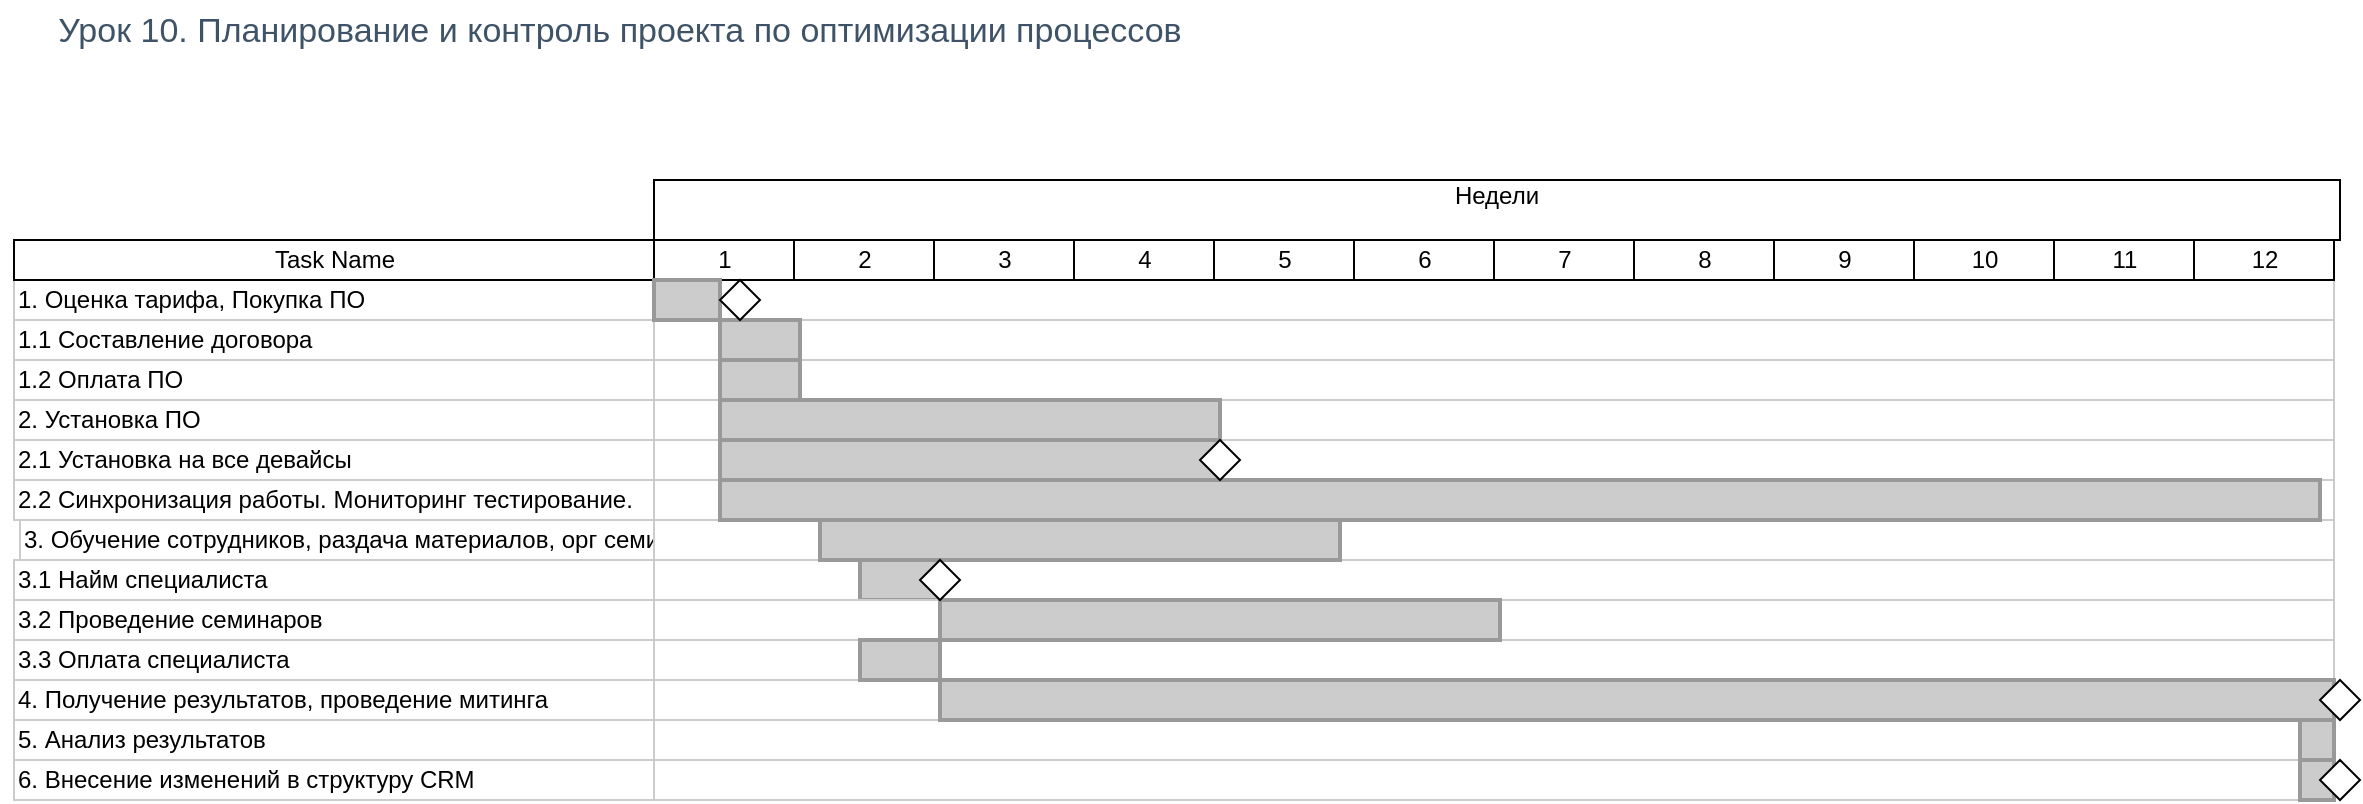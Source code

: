 <mxfile version="24.7.5">
  <diagram name="Page-1" id="fc2ac565-0d4e-3f0d-88b0-a54af1634ed7">
    <mxGraphModel dx="1324" dy="831" grid="1" gridSize="10" guides="1" tooltips="1" connect="0" arrows="1" fold="1" page="1" pageScale="1.5" pageWidth="1169" pageHeight="827" background="none" math="0" shadow="0">
      <root>
        <mxCell id="0" style=";html=1;" />
        <mxCell id="1" style=";html=1;" parent="0" />
        <mxCell id="75" value="1. Оценка тарифа, Покупка ПО" style="align=left;strokeColor=#CCCCCC;html=1;" parent="1" vertex="1">
          <mxGeometry x="297.0" y="150.0" width="320.0" height="20.0" as="geometry" />
        </mxCell>
        <mxCell id="80" value="1.1 Составление договора" style="align=left;strokeColor=#CCCCCC;html=1;" parent="1" vertex="1">
          <mxGeometry x="297" y="170.0" width="320" height="20" as="geometry" />
        </mxCell>
        <mxCell id="85" value="1.2 Оплата ПО" style="align=left;strokeColor=#CCCCCC;html=1;" parent="1" vertex="1">
          <mxGeometry x="297.0" y="190.0" width="320.0" height="20" as="geometry" />
        </mxCell>
        <mxCell id="90" value="2. Установка ПО" style="align=left;strokeColor=#CCCCCC;html=1;" parent="1" vertex="1">
          <mxGeometry x="297.0" y="210.0" width="320.0" height="20" as="geometry" />
        </mxCell>
        <mxCell id="95" value="2.1 Установка на все девайсы" style="align=left;strokeColor=#CCCCCC;html=1;" parent="1" vertex="1">
          <mxGeometry x="297.0" y="230.0" width="320.0" height="20" as="geometry" />
        </mxCell>
        <mxCell id="100" value="2.2 Синхронизация работы. Мониторинг тестирование." style="align=left;strokeColor=#CCCCCC;html=1;" parent="1" vertex="1">
          <mxGeometry x="297.0" y="250.0" width="320.0" height="20" as="geometry" />
        </mxCell>
        <mxCell id="2" value="Task Name" style="strokeWidth=1;fontStyle=0;html=1;" parent="1" vertex="1">
          <mxGeometry x="297" y="130" width="320" height="20" as="geometry" />
        </mxCell>
        <mxCell id="67c90442a009f359-289" value="3. Обучение сотрудников, раздача материалов, орг семинара" style="align=left;strokeColor=#CCCCCC;html=1;" parent="1" vertex="1">
          <mxGeometry x="300" y="270" width="317" height="20" as="geometry" />
        </mxCell>
        <mxCell id="67c90442a009f359-290" value="3.1 Найм специалиста" style="align=left;strokeColor=#CCCCCC;html=1;" parent="1" vertex="1">
          <mxGeometry x="297.0" y="290.0" width="320.0" height="20" as="geometry" />
        </mxCell>
        <mxCell id="67c90442a009f359-291" value="" style="align=left;strokeColor=#CCCCCC;html=1;" parent="1" vertex="1">
          <mxGeometry x="617" y="150" width="840" height="20" as="geometry" />
        </mxCell>
        <mxCell id="4" value="1" style="strokeWidth=1;fontStyle=0;html=1;" parent="1" vertex="1">
          <mxGeometry x="617" y="130" width="70" height="20" as="geometry" />
        </mxCell>
        <mxCell id="67c90442a009f359-278" value="2" style="strokeWidth=1;fontStyle=0;html=1;" parent="1" vertex="1">
          <mxGeometry x="687" y="130" width="70" height="20" as="geometry" />
        </mxCell>
        <mxCell id="67c90442a009f359-279" value="3" style="strokeWidth=1;fontStyle=0;html=1;" parent="1" vertex="1">
          <mxGeometry x="757" y="130" width="70" height="20" as="geometry" />
        </mxCell>
        <mxCell id="67c90442a009f359-280" value="4" style="strokeWidth=1;fontStyle=0;html=1;" parent="1" vertex="1">
          <mxGeometry x="827" y="130" width="70" height="20" as="geometry" />
        </mxCell>
        <mxCell id="67c90442a009f359-281" value="5" style="strokeWidth=1;fontStyle=0;html=1;" parent="1" vertex="1">
          <mxGeometry x="897" y="130" width="70" height="20" as="geometry" />
        </mxCell>
        <mxCell id="67c90442a009f359-282" value="6" style="strokeWidth=1;fontStyle=0;html=1;" parent="1" vertex="1">
          <mxGeometry x="967" y="130" width="70" height="20" as="geometry" />
        </mxCell>
        <mxCell id="67c90442a009f359-283" value="7" style="strokeWidth=1;fontStyle=0;html=1;" parent="1" vertex="1">
          <mxGeometry x="1037" y="130" width="70" height="20" as="geometry" />
        </mxCell>
        <mxCell id="67c90442a009f359-284" value="8" style="strokeWidth=1;fontStyle=0;html=1;" parent="1" vertex="1">
          <mxGeometry x="1107" y="130" width="70" height="20" as="geometry" />
        </mxCell>
        <mxCell id="67c90442a009f359-285" value="9" style="strokeWidth=1;fontStyle=0;html=1;" parent="1" vertex="1">
          <mxGeometry x="1177" y="130" width="70" height="20" as="geometry" />
        </mxCell>
        <mxCell id="67c90442a009f359-286" value="10" style="strokeWidth=1;fontStyle=0;html=1;" parent="1" vertex="1">
          <mxGeometry x="1247" y="130" width="70" height="20" as="geometry" />
        </mxCell>
        <mxCell id="67c90442a009f359-287" value="11" style="strokeWidth=1;fontStyle=0;html=1;" parent="1" vertex="1">
          <mxGeometry x="1317" y="130" width="70" height="20" as="geometry" />
        </mxCell>
        <mxCell id="67c90442a009f359-288" value="12" style="strokeWidth=1;fontStyle=0;html=1;" parent="1" vertex="1">
          <mxGeometry x="1387" y="130" width="70" height="20" as="geometry" />
        </mxCell>
        <mxCell id="67c90442a009f359-292" value="" style="align=left;strokeColor=#CCCCCC;html=1;" parent="1" vertex="1">
          <mxGeometry x="617" y="170" width="840" height="20" as="geometry" />
        </mxCell>
        <mxCell id="67c90442a009f359-293" value="" style="align=left;strokeColor=#CCCCCC;html=1;" parent="1" vertex="1">
          <mxGeometry x="617" y="190" width="840" height="20" as="geometry" />
        </mxCell>
        <mxCell id="67c90442a009f359-294" value="" style="align=left;strokeColor=#CCCCCC;html=1;" parent="1" vertex="1">
          <mxGeometry x="617" y="210" width="840" height="20" as="geometry" />
        </mxCell>
        <mxCell id="67c90442a009f359-295" value="" style="align=left;strokeColor=#CCCCCC;html=1;" parent="1" vertex="1">
          <mxGeometry x="617" y="230" width="840" height="20" as="geometry" />
        </mxCell>
        <mxCell id="67c90442a009f359-296" value="" style="align=left;strokeColor=#CCCCCC;html=1;" parent="1" vertex="1">
          <mxGeometry x="617" y="250" width="840" height="20" as="geometry" />
        </mxCell>
        <mxCell id="67c90442a009f359-297" value="" style="align=left;strokeColor=#CCCCCC;html=1;" parent="1" vertex="1">
          <mxGeometry x="617" y="270" width="840" height="20" as="geometry" />
        </mxCell>
        <mxCell id="67c90442a009f359-298" value="" style="align=left;strokeColor=#CCCCCC;html=1;" parent="1" vertex="1">
          <mxGeometry x="617" y="290" width="840" height="20" as="geometry" />
        </mxCell>
        <mxCell id="67c90442a009f359-299" value="" style="whiteSpace=wrap;html=1;strokeWidth=2;fillColor=#CCCCCC;gradientColor=none;fontSize=14;align=center;strokeColor=#999999;" parent="1" vertex="1">
          <mxGeometry x="617" y="150" width="33" height="20" as="geometry" />
        </mxCell>
        <mxCell id="67c90442a009f359-300" value="" style="whiteSpace=wrap;html=1;strokeWidth=2;fillColor=#CCCCCC;gradientColor=none;fontSize=14;align=center;strokeColor=#999999;" parent="1" vertex="1">
          <mxGeometry x="650" y="170" width="40" height="20" as="geometry" />
        </mxCell>
        <mxCell id="67c90442a009f359-301" value="" style="whiteSpace=wrap;html=1;strokeWidth=2;fillColor=#CCCCCC;gradientColor=none;fontSize=14;align=center;strokeColor=#999999;" parent="1" vertex="1">
          <mxGeometry x="650" y="190" width="40" height="20" as="geometry" />
        </mxCell>
        <mxCell id="67c90442a009f359-302" value="" style="whiteSpace=wrap;html=1;strokeWidth=2;fillColor=#CCCCCC;gradientColor=none;fontSize=14;align=center;strokeColor=#999999;" parent="1" vertex="1">
          <mxGeometry x="650" y="210" width="250" height="20" as="geometry" />
        </mxCell>
        <mxCell id="67c90442a009f359-303" value="" style="whiteSpace=wrap;html=1;strokeWidth=2;fillColor=#CCCCCC;gradientColor=none;fontSize=14;align=center;strokeColor=#999999;" parent="1" vertex="1">
          <mxGeometry x="650" y="230" width="250" height="20" as="geometry" />
        </mxCell>
        <mxCell id="67c90442a009f359-304" value="" style="whiteSpace=wrap;html=1;strokeWidth=2;fillColor=#CCCCCC;gradientColor=none;fontSize=14;align=center;strokeColor=#999999;" parent="1" vertex="1">
          <mxGeometry x="650" y="250" width="800" height="20" as="geometry" />
        </mxCell>
        <mxCell id="67c90442a009f359-305" value="" style="whiteSpace=wrap;html=1;strokeWidth=2;fillColor=#CCCCCC;gradientColor=none;fontSize=14;align=center;strokeColor=#999999;" parent="1" vertex="1">
          <mxGeometry x="700" y="270" width="260" height="20" as="geometry" />
        </mxCell>
        <mxCell id="67c90442a009f359-306" value="" style="whiteSpace=wrap;html=1;strokeWidth=2;fillColor=#CCCCCC;gradientColor=none;fontSize=14;align=center;strokeColor=#999999;" parent="1" vertex="1">
          <mxGeometry x="720" y="290" width="40" height="20" as="geometry" />
        </mxCell>
        <mxCell id="_iaoG3a-8CBZqC41YHpo-100" value="&lt;h3 style=&quot;box-sizing: border-box; font-family: Onest, sans-serif; font-weight: 500; line-height: 24px; color: rgb(63, 83, 104); margin: 0px; font-size: 17px; text-align: start; background-color: rgb(255, 255, 255);&quot; class=&quot;title&quot;&gt;Урок 10. Планирование и контроль проекта по оптимизации процессов&lt;/h3&gt;" style="text;html=1;align=center;verticalAlign=middle;whiteSpace=wrap;rounded=0;" vertex="1" parent="1">
          <mxGeometry x="290" y="10" width="620" height="30" as="geometry" />
        </mxCell>
        <mxCell id="_iaoG3a-8CBZqC41YHpo-102" value="3.2 Проведение семинаров" style="align=left;strokeColor=#CCCCCC;html=1;" vertex="1" parent="1">
          <mxGeometry x="297.0" y="310.0" width="320.0" height="20" as="geometry" />
        </mxCell>
        <mxCell id="_iaoG3a-8CBZqC41YHpo-103" value="" style="align=left;strokeColor=#CCCCCC;html=1;" vertex="1" parent="1">
          <mxGeometry x="617" y="310" width="840" height="20" as="geometry" />
        </mxCell>
        <mxCell id="_iaoG3a-8CBZqC41YHpo-104" value="3.3 Оплата специалиста" style="align=left;strokeColor=#CCCCCC;html=1;" vertex="1" parent="1">
          <mxGeometry x="297.0" y="330.0" width="320.0" height="20" as="geometry" />
        </mxCell>
        <mxCell id="_iaoG3a-8CBZqC41YHpo-105" value="" style="align=left;strokeColor=#CCCCCC;html=1;" vertex="1" parent="1">
          <mxGeometry x="617" y="330" width="840" height="20" as="geometry" />
        </mxCell>
        <mxCell id="_iaoG3a-8CBZqC41YHpo-106" value="4. Получение результатов, проведение митинга" style="align=left;strokeColor=#CCCCCC;html=1;" vertex="1" parent="1">
          <mxGeometry x="297.0" y="350.0" width="320.0" height="20" as="geometry" />
        </mxCell>
        <mxCell id="_iaoG3a-8CBZqC41YHpo-107" value="" style="align=left;strokeColor=#CCCCCC;html=1;" vertex="1" parent="1">
          <mxGeometry x="617" y="350" width="840" height="20" as="geometry" />
        </mxCell>
        <mxCell id="_iaoG3a-8CBZqC41YHpo-108" value="5. Анализ результатов" style="align=left;strokeColor=#CCCCCC;html=1;" vertex="1" parent="1">
          <mxGeometry x="297.0" y="370.0" width="320.0" height="20" as="geometry" />
        </mxCell>
        <mxCell id="_iaoG3a-8CBZqC41YHpo-109" value="" style="align=left;strokeColor=#CCCCCC;html=1;" vertex="1" parent="1">
          <mxGeometry x="617" y="370" width="840" height="20" as="geometry" />
        </mxCell>
        <mxCell id="_iaoG3a-8CBZqC41YHpo-110" value="6. Внесение изменений в структуру CRM" style="align=left;strokeColor=#CCCCCC;html=1;" vertex="1" parent="1">
          <mxGeometry x="297.0" y="390.0" width="320.0" height="20" as="geometry" />
        </mxCell>
        <mxCell id="_iaoG3a-8CBZqC41YHpo-111" value="" style="align=left;strokeColor=#CCCCCC;html=1;" vertex="1" parent="1">
          <mxGeometry x="617" y="390" width="840" height="20" as="geometry" />
        </mxCell>
        <mxCell id="_iaoG3a-8CBZqC41YHpo-112" value="Недели&lt;div&gt;&lt;br&gt;&lt;/div&gt;" style="rounded=0;whiteSpace=wrap;html=1;" vertex="1" parent="1">
          <mxGeometry x="617" y="100" width="843" height="30" as="geometry" />
        </mxCell>
        <mxCell id="_iaoG3a-8CBZqC41YHpo-114" value="" style="whiteSpace=wrap;html=1;strokeWidth=2;fillColor=#CCCCCC;gradientColor=none;fontSize=14;align=center;strokeColor=#999999;" vertex="1" parent="1">
          <mxGeometry x="760" y="310" width="280" height="20" as="geometry" />
        </mxCell>
        <mxCell id="_iaoG3a-8CBZqC41YHpo-115" value="" style="whiteSpace=wrap;html=1;strokeWidth=2;fillColor=#CCCCCC;gradientColor=none;fontSize=14;align=center;strokeColor=#999999;" vertex="1" parent="1">
          <mxGeometry x="720" y="330" width="40" height="20" as="geometry" />
        </mxCell>
        <mxCell id="_iaoG3a-8CBZqC41YHpo-116" value="" style="whiteSpace=wrap;html=1;strokeWidth=2;fillColor=#CCCCCC;gradientColor=none;fontSize=14;align=center;strokeColor=#999999;" vertex="1" parent="1">
          <mxGeometry x="760" y="350" width="697" height="20" as="geometry" />
        </mxCell>
        <mxCell id="_iaoG3a-8CBZqC41YHpo-117" value="" style="whiteSpace=wrap;html=1;strokeWidth=2;fillColor=#CCCCCC;gradientColor=none;fontSize=14;align=center;strokeColor=#999999;" vertex="1" parent="1">
          <mxGeometry x="1440" y="370" width="17" height="20" as="geometry" />
        </mxCell>
        <mxCell id="_iaoG3a-8CBZqC41YHpo-118" value="" style="whiteSpace=wrap;html=1;strokeWidth=2;fillColor=#CCCCCC;gradientColor=none;fontSize=14;align=center;strokeColor=#999999;" vertex="1" parent="1">
          <mxGeometry x="1440" y="390" width="17" height="20" as="geometry" />
        </mxCell>
        <mxCell id="_iaoG3a-8CBZqC41YHpo-119" value="" style="rhombus;whiteSpace=wrap;html=1;" vertex="1" parent="1">
          <mxGeometry x="890" y="230" width="20" height="20" as="geometry" />
        </mxCell>
        <mxCell id="_iaoG3a-8CBZqC41YHpo-121" value="" style="rhombus;whiteSpace=wrap;html=1;" vertex="1" parent="1">
          <mxGeometry x="650" y="150" width="20" height="20" as="geometry" />
        </mxCell>
        <mxCell id="_iaoG3a-8CBZqC41YHpo-122" value="" style="rhombus;whiteSpace=wrap;html=1;" vertex="1" parent="1">
          <mxGeometry x="750" y="290" width="20" height="20" as="geometry" />
        </mxCell>
        <mxCell id="_iaoG3a-8CBZqC41YHpo-123" value="" style="rhombus;whiteSpace=wrap;html=1;" vertex="1" parent="1">
          <mxGeometry x="1450" y="350" width="20" height="20" as="geometry" />
        </mxCell>
        <mxCell id="_iaoG3a-8CBZqC41YHpo-124" value="" style="rhombus;whiteSpace=wrap;html=1;" vertex="1" parent="1">
          <mxGeometry x="1450" y="390" width="20" height="20" as="geometry" />
        </mxCell>
      </root>
    </mxGraphModel>
  </diagram>
</mxfile>
